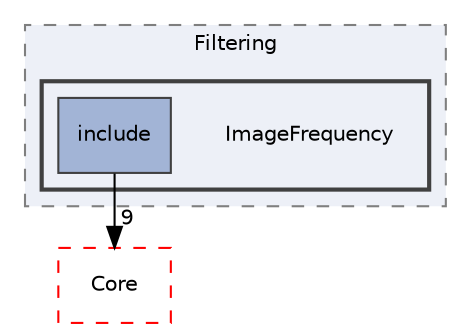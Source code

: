digraph "ImageFrequency"
{
 // LATEX_PDF_SIZE
  edge [fontname="Helvetica",fontsize="10",labelfontname="Helvetica",labelfontsize="10"];
  node [fontname="Helvetica",fontsize="10",shape=record];
  compound=true
  subgraph clusterdir_6724b11ef9ad676a0a0c31463bff1d93 {
    graph [ bgcolor="#edf0f7", pencolor="grey50", style="filled,dashed,", label="Filtering", fontname="Helvetica", fontsize="10", URL="dir_6724b11ef9ad676a0a0c31463bff1d93.html"]
  subgraph clusterdir_c7ae415cf344e980ff5be596bc6bb3b8 {
    graph [ bgcolor="#edf0f7", pencolor="grey25", style="filled,bold,", label="", fontname="Helvetica", fontsize="10", URL="dir_c7ae415cf344e980ff5be596bc6bb3b8.html"]
    dir_c7ae415cf344e980ff5be596bc6bb3b8 [shape=plaintext, label="ImageFrequency"];
  dir_9e8432a76065dcdd5b4081090e157983 [shape=box, label="include", style="filled,", fillcolor="#a2b4d6", color="grey25", URL="dir_9e8432a76065dcdd5b4081090e157983.html"];
  }
  }
  dir_cac7f9cecb9aa42a0bd05452dddd8a21 [shape=box, label="Core", style="dashed,", fillcolor="#edf0f7", color="red", URL="dir_cac7f9cecb9aa42a0bd05452dddd8a21.html"];
  dir_9e8432a76065dcdd5b4081090e157983->dir_cac7f9cecb9aa42a0bd05452dddd8a21 [headlabel="9", labeldistance=1.5 headhref="dir_000095_000014.html"];
}
